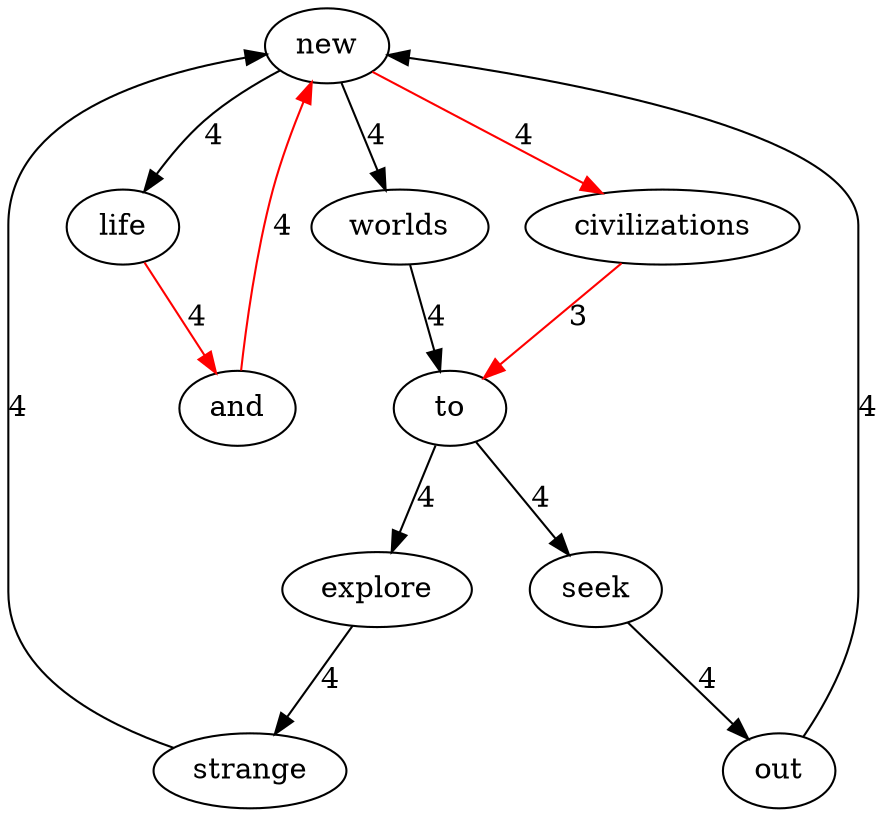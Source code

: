 digraph G {
"new" -> "worlds" [label="4"];
"new" -> "civilizations" [label="4", color="red"];
"new" -> "life" [label="4"];
"worlds" -> "to" [label="4"];
"explore" -> "strange" [label="4"];
"and" -> "new" [label="4", color="red"];
"to" -> "explore" [label="4"];
"to" -> "seek" [label="4"];
"civilizations" -> "to" [label="3", color="red"];
"seek" -> "out" [label="4"];
"strange" -> "new" [label="4"];
"life" -> "and" [label="4", color="red"];
"out" -> "new" [label="4"];
}